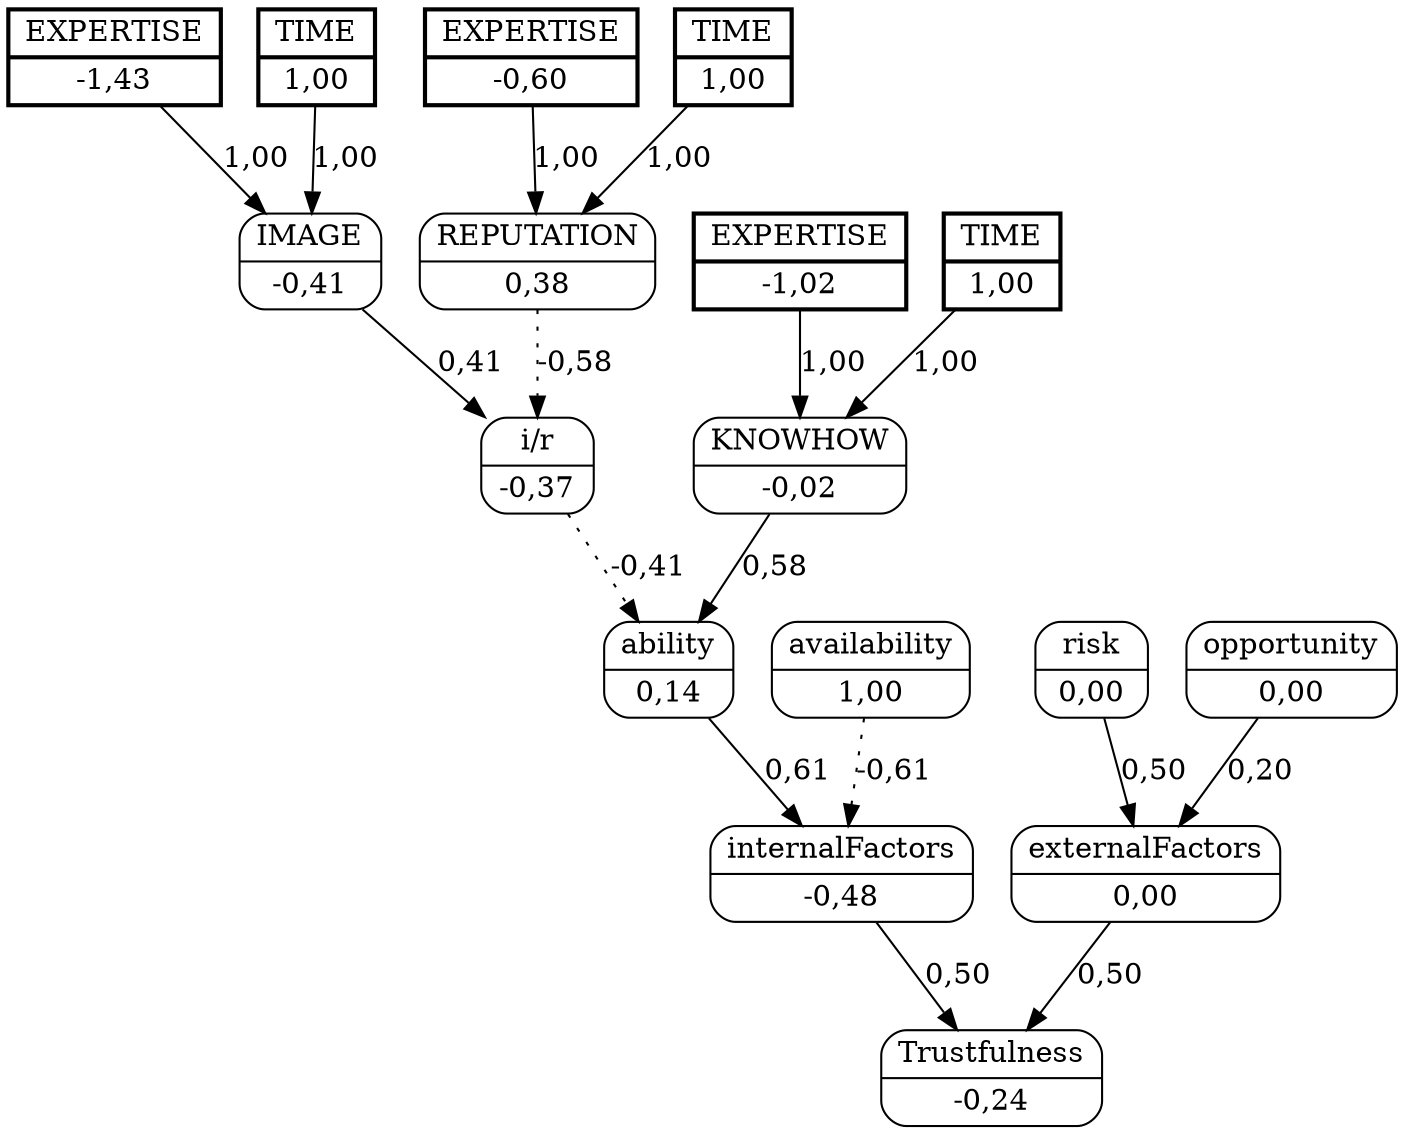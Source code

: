 digraph FCM_net{
	node [shape=record, style=rounded]
	11 [label="{EXPERTISE | -1,43}", style=bold, penwidth=2, peripheries=2];
	12 [label="{TIME | 1,00}", style=bold, penwidth=2, peripheries=2];
	13 [label="{EXPERTISE | -0,60}", style=bold, penwidth=2, peripheries=2];
	14 [label="{TIME | 1,00}", style=bold, penwidth=2, peripheries=2];
	15 [label="{EXPERTISE | -1,02}", style=bold, penwidth=2, peripheries=2];
	16 [label="{TIME | 1,00}", style=bold, penwidth=2, peripheries=2];
	0 [label="{IMAGE | -0,41}"];
	1 [label="{REPUTATION | 0,38}"];
	2 [label="{KNOWHOW | -0,02}"];
	3 [label="{i/r | -0,37}"];
	4 [label="{ability | 0,14}"];
	5 [label="{availability | 1,00}"];
	6 [label="{internalFactors | -0,48}"];
	7 [label="{risk | 0,00}"];
	8 [label="{opportunity | 0,00}"];
	9 [label="{externalFactors | 0,00}"];
	10 [label="{Trustfulness | -0,24}"];
	11 [label="{EXPERTISE | -1,43}"];
	13 [label="{EXPERTISE | -0,60}"];
	0 -> 3 [label = "0,41"];
	1 -> 3 [label = "-0,58", style=dotted];
	3 -> 4 [label = "-0,41", style=dotted];
	2 -> 4 [label = "0,58"];
	4 -> 6 [label = "0,61"];
	5 -> 6 [label = "-0,61", style=dotted];
	6 -> 10 [label = "0,50"];
	7 -> 9 [label = "0,50"];
	8 -> 9 [label = "0,20"];
	9 -> 10 [label = "0,50"];
	11 -> 0 [label = "1,00"];
	12 -> 0 [label = "1,00"];
	13 -> 1 [label = "1,00"];
	14 -> 1 [label = "1,00"];
	15 -> 2 [label = "1,00"];
	16 -> 2 [label = "1,00"];
}